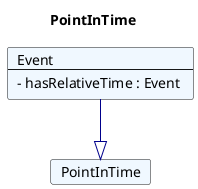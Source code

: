 @startuml
Title PointInTime 

Card PointInTime #F0F8FF [
PointInTime
]
Card Event #F0F8FF [
Event
----
- hasRelativeTime : Event 
]
Event --|> PointInTime  #00008B 
@enduml